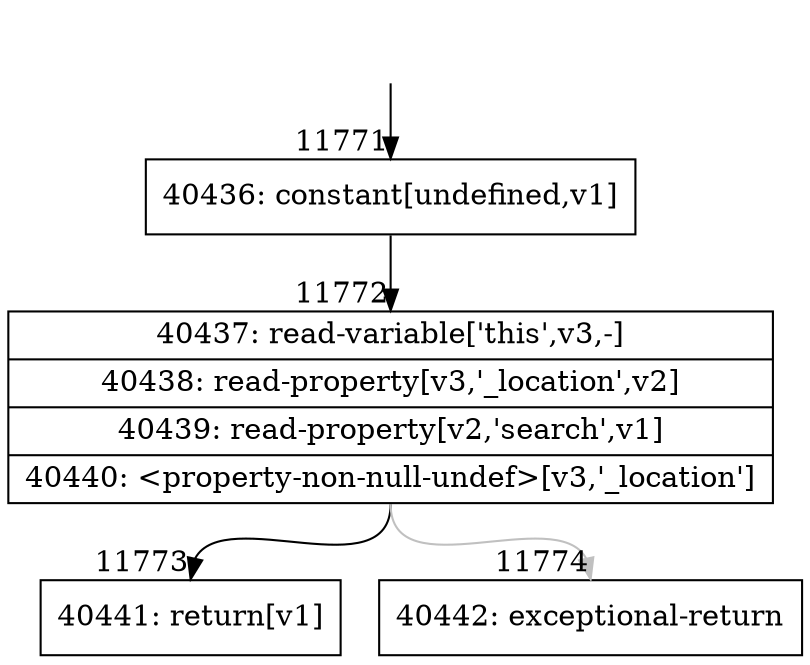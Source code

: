 digraph {
rankdir="TD"
BB_entry971[shape=none,label=""];
BB_entry971 -> BB11771 [tailport=s, headport=n, headlabel="    11771"]
BB11771 [shape=record label="{40436: constant[undefined,v1]}" ] 
BB11771 -> BB11772 [tailport=s, headport=n, headlabel="      11772"]
BB11772 [shape=record label="{40437: read-variable['this',v3,-]|40438: read-property[v3,'_location',v2]|40439: read-property[v2,'search',v1]|40440: \<property-non-null-undef\>[v3,'_location']}" ] 
BB11772 -> BB11773 [tailport=s, headport=n, headlabel="      11773"]
BB11772 -> BB11774 [tailport=s, headport=n, color=gray, headlabel="      11774"]
BB11773 [shape=record label="{40441: return[v1]}" ] 
BB11774 [shape=record label="{40442: exceptional-return}" ] 
//#$~ 21767
}
